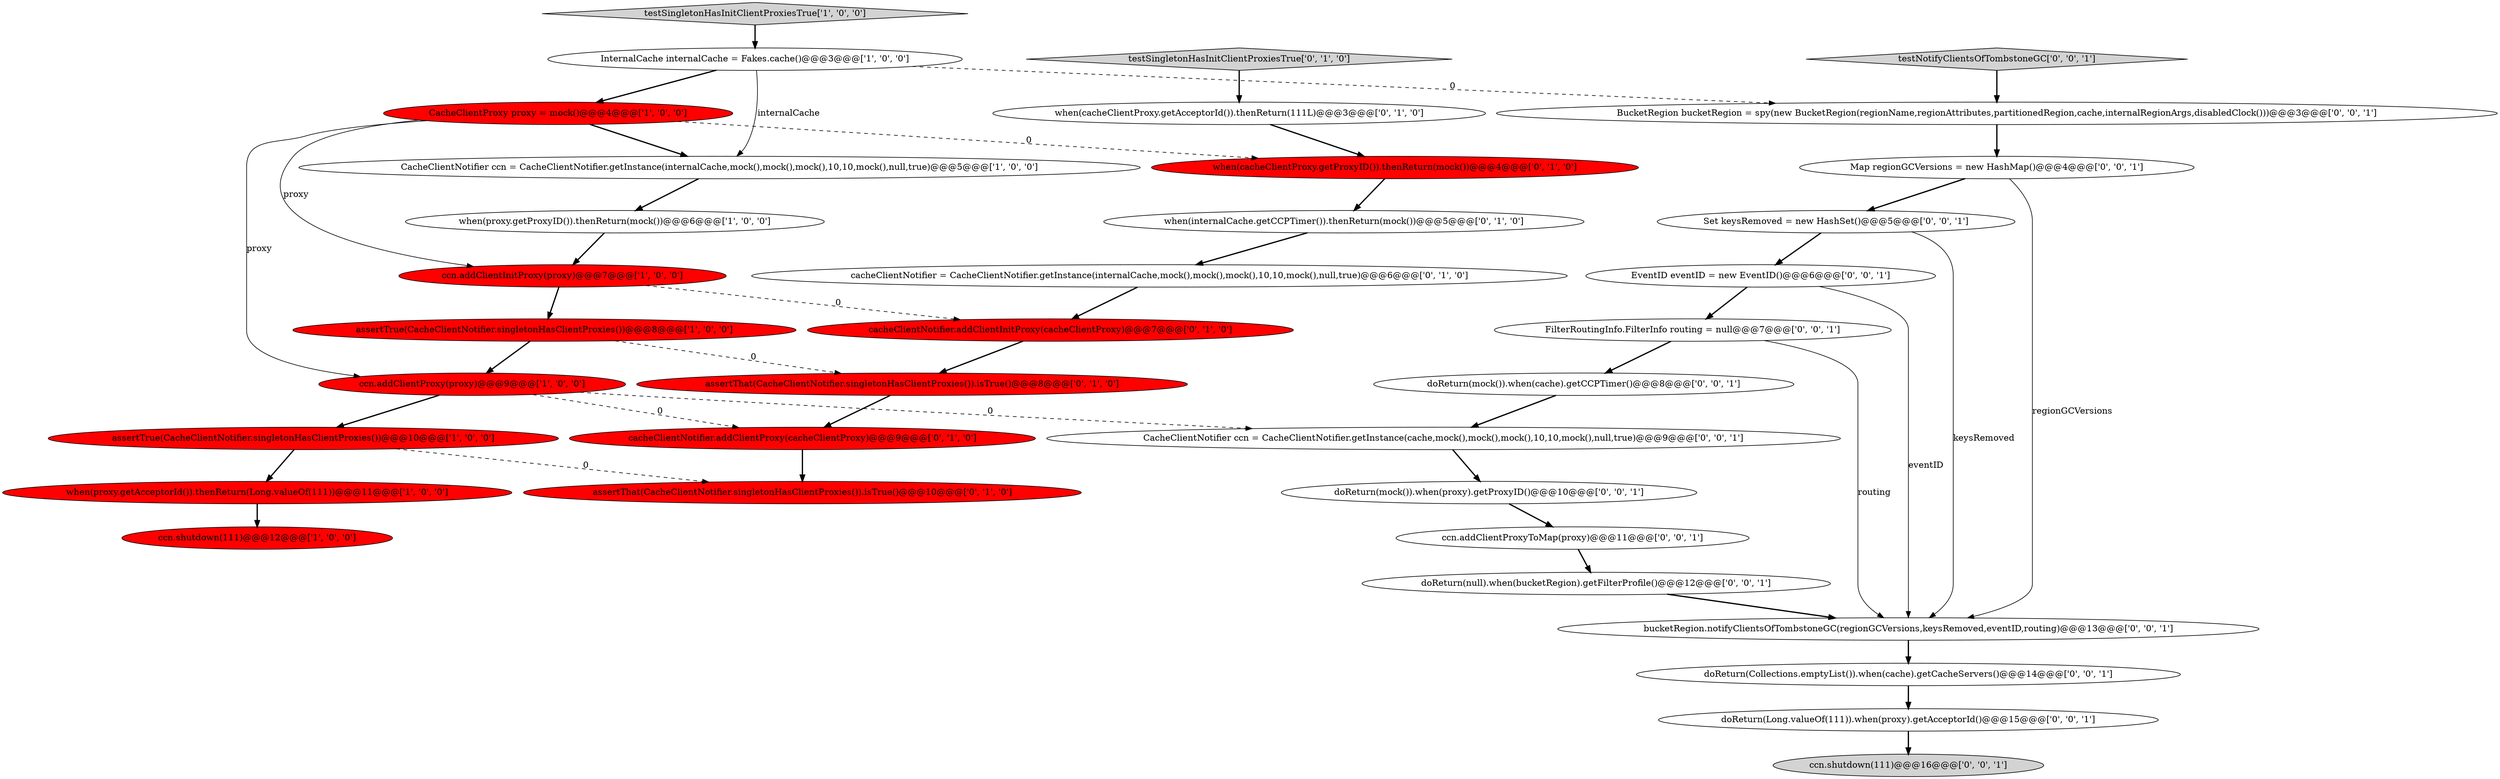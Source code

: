 digraph {
12 [style = filled, label = "testSingletonHasInitClientProxiesTrue['0', '1', '0']", fillcolor = lightgray, shape = diamond image = "AAA0AAABBB2BBB"];
18 [style = filled, label = "when(cacheClientProxy.getAcceptorId()).thenReturn(111L)@@@3@@@['0', '1', '0']", fillcolor = white, shape = ellipse image = "AAA0AAABBB2BBB"];
33 [style = filled, label = "EventID eventID = new EventID()@@@6@@@['0', '0', '1']", fillcolor = white, shape = ellipse image = "AAA0AAABBB3BBB"];
29 [style = filled, label = "ccn.shutdown(111)@@@16@@@['0', '0', '1']", fillcolor = lightgray, shape = ellipse image = "AAA0AAABBB3BBB"];
1 [style = filled, label = "assertTrue(CacheClientNotifier.singletonHasClientProxies())@@@8@@@['1', '0', '0']", fillcolor = red, shape = ellipse image = "AAA1AAABBB1BBB"];
0 [style = filled, label = "CacheClientProxy proxy = mock()@@@4@@@['1', '0', '0']", fillcolor = red, shape = ellipse image = "AAA1AAABBB1BBB"];
4 [style = filled, label = "ccn.addClientInitProxy(proxy)@@@7@@@['1', '0', '0']", fillcolor = red, shape = ellipse image = "AAA1AAABBB1BBB"];
27 [style = filled, label = "doReturn(Collections.emptyList()).when(cache).getCacheServers()@@@14@@@['0', '0', '1']", fillcolor = white, shape = ellipse image = "AAA0AAABBB3BBB"];
5 [style = filled, label = "testSingletonHasInitClientProxiesTrue['1', '0', '0']", fillcolor = lightgray, shape = diamond image = "AAA0AAABBB1BBB"];
6 [style = filled, label = "CacheClientNotifier ccn = CacheClientNotifier.getInstance(internalCache,mock(),mock(),mock(),10,10,mock(),null,true)@@@5@@@['1', '0', '0']", fillcolor = white, shape = ellipse image = "AAA0AAABBB1BBB"];
2 [style = filled, label = "ccn.addClientProxy(proxy)@@@9@@@['1', '0', '0']", fillcolor = red, shape = ellipse image = "AAA1AAABBB1BBB"];
28 [style = filled, label = "doReturn(mock()).when(proxy).getProxyID()@@@10@@@['0', '0', '1']", fillcolor = white, shape = ellipse image = "AAA0AAABBB3BBB"];
34 [style = filled, label = "ccn.addClientProxyToMap(proxy)@@@11@@@['0', '0', '1']", fillcolor = white, shape = ellipse image = "AAA0AAABBB3BBB"];
14 [style = filled, label = "cacheClientNotifier.addClientInitProxy(cacheClientProxy)@@@7@@@['0', '1', '0']", fillcolor = red, shape = ellipse image = "AAA1AAABBB2BBB"];
3 [style = filled, label = "assertTrue(CacheClientNotifier.singletonHasClientProxies())@@@10@@@['1', '0', '0']", fillcolor = red, shape = ellipse image = "AAA1AAABBB1BBB"];
15 [style = filled, label = "assertThat(CacheClientNotifier.singletonHasClientProxies()).isTrue()@@@10@@@['0', '1', '0']", fillcolor = red, shape = ellipse image = "AAA1AAABBB2BBB"];
22 [style = filled, label = "doReturn(Long.valueOf(111)).when(proxy).getAcceptorId()@@@15@@@['0', '0', '1']", fillcolor = white, shape = ellipse image = "AAA0AAABBB3BBB"];
7 [style = filled, label = "ccn.shutdown(111)@@@12@@@['1', '0', '0']", fillcolor = red, shape = ellipse image = "AAA1AAABBB1BBB"];
26 [style = filled, label = "doReturn(mock()).when(cache).getCCPTimer()@@@8@@@['0', '0', '1']", fillcolor = white, shape = ellipse image = "AAA0AAABBB3BBB"];
23 [style = filled, label = "Map regionGCVersions = new HashMap()@@@4@@@['0', '0', '1']", fillcolor = white, shape = ellipse image = "AAA0AAABBB3BBB"];
21 [style = filled, label = "testNotifyClientsOfTombstoneGC['0', '0', '1']", fillcolor = lightgray, shape = diamond image = "AAA0AAABBB3BBB"];
20 [style = filled, label = "bucketRegion.notifyClientsOfTombstoneGC(regionGCVersions,keysRemoved,eventID,routing)@@@13@@@['0', '0', '1']", fillcolor = white, shape = ellipse image = "AAA0AAABBB3BBB"];
24 [style = filled, label = "Set keysRemoved = new HashSet()@@@5@@@['0', '0', '1']", fillcolor = white, shape = ellipse image = "AAA0AAABBB3BBB"];
25 [style = filled, label = "BucketRegion bucketRegion = spy(new BucketRegion(regionName,regionAttributes,partitionedRegion,cache,internalRegionArgs,disabledClock()))@@@3@@@['0', '0', '1']", fillcolor = white, shape = ellipse image = "AAA0AAABBB3BBB"];
10 [style = filled, label = "when(proxy.getProxyID()).thenReturn(mock())@@@6@@@['1', '0', '0']", fillcolor = white, shape = ellipse image = "AAA0AAABBB1BBB"];
17 [style = filled, label = "cacheClientNotifier.addClientProxy(cacheClientProxy)@@@9@@@['0', '1', '0']", fillcolor = red, shape = ellipse image = "AAA1AAABBB2BBB"];
30 [style = filled, label = "FilterRoutingInfo.FilterInfo routing = null@@@7@@@['0', '0', '1']", fillcolor = white, shape = ellipse image = "AAA0AAABBB3BBB"];
11 [style = filled, label = "assertThat(CacheClientNotifier.singletonHasClientProxies()).isTrue()@@@8@@@['0', '1', '0']", fillcolor = red, shape = ellipse image = "AAA1AAABBB2BBB"];
16 [style = filled, label = "cacheClientNotifier = CacheClientNotifier.getInstance(internalCache,mock(),mock(),mock(),10,10,mock(),null,true)@@@6@@@['0', '1', '0']", fillcolor = white, shape = ellipse image = "AAA0AAABBB2BBB"];
31 [style = filled, label = "CacheClientNotifier ccn = CacheClientNotifier.getInstance(cache,mock(),mock(),mock(),10,10,mock(),null,true)@@@9@@@['0', '0', '1']", fillcolor = white, shape = ellipse image = "AAA0AAABBB3BBB"];
32 [style = filled, label = "doReturn(null).when(bucketRegion).getFilterProfile()@@@12@@@['0', '0', '1']", fillcolor = white, shape = ellipse image = "AAA0AAABBB3BBB"];
8 [style = filled, label = "InternalCache internalCache = Fakes.cache()@@@3@@@['1', '0', '0']", fillcolor = white, shape = ellipse image = "AAA0AAABBB1BBB"];
9 [style = filled, label = "when(proxy.getAcceptorId()).thenReturn(Long.valueOf(111))@@@11@@@['1', '0', '0']", fillcolor = red, shape = ellipse image = "AAA1AAABBB1BBB"];
13 [style = filled, label = "when(cacheClientProxy.getProxyID()).thenReturn(mock())@@@4@@@['0', '1', '0']", fillcolor = red, shape = ellipse image = "AAA1AAABBB2BBB"];
19 [style = filled, label = "when(internalCache.getCCPTimer()).thenReturn(mock())@@@5@@@['0', '1', '0']", fillcolor = white, shape = ellipse image = "AAA0AAABBB2BBB"];
5->8 [style = bold, label=""];
28->34 [style = bold, label=""];
0->6 [style = bold, label=""];
25->23 [style = bold, label=""];
2->3 [style = bold, label=""];
30->20 [style = solid, label="routing"];
30->26 [style = bold, label=""];
22->29 [style = bold, label=""];
21->25 [style = bold, label=""];
9->7 [style = bold, label=""];
2->17 [style = dashed, label="0"];
27->22 [style = bold, label=""];
19->16 [style = bold, label=""];
20->27 [style = bold, label=""];
2->31 [style = dashed, label="0"];
8->0 [style = bold, label=""];
3->9 [style = bold, label=""];
24->33 [style = bold, label=""];
8->6 [style = solid, label="internalCache"];
13->19 [style = bold, label=""];
23->24 [style = bold, label=""];
26->31 [style = bold, label=""];
0->2 [style = solid, label="proxy"];
23->20 [style = solid, label="regionGCVersions"];
24->20 [style = solid, label="keysRemoved"];
1->11 [style = dashed, label="0"];
6->10 [style = bold, label=""];
0->13 [style = dashed, label="0"];
12->18 [style = bold, label=""];
17->15 [style = bold, label=""];
18->13 [style = bold, label=""];
10->4 [style = bold, label=""];
33->30 [style = bold, label=""];
3->15 [style = dashed, label="0"];
16->14 [style = bold, label=""];
11->17 [style = bold, label=""];
34->32 [style = bold, label=""];
4->14 [style = dashed, label="0"];
4->1 [style = bold, label=""];
1->2 [style = bold, label=""];
8->25 [style = dashed, label="0"];
31->28 [style = bold, label=""];
33->20 [style = solid, label="eventID"];
14->11 [style = bold, label=""];
32->20 [style = bold, label=""];
0->4 [style = solid, label="proxy"];
}
